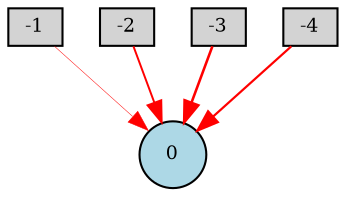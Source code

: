 digraph {
	node [fontsize=9 height=0.2 shape=circle width=0.2]
	-1 [fillcolor=lightgray shape=box style=filled]
	-2 [fillcolor=lightgray shape=box style=filled]
	-3 [fillcolor=lightgray shape=box style=filled]
	-4 [fillcolor=lightgray shape=box style=filled]
	0 [fillcolor=lightblue style=filled]
	-2 -> 0 [color=red penwidth=0.9354931481236267 style=solid]
	-1 -> 0 [color=red penwidth=0.23487117527110282 style=solid]
	-3 -> 0 [color=red penwidth=1.2344518728464347 style=solid]
	-4 -> 0 [color=red penwidth=1.0565231876358043 style=solid]
}
